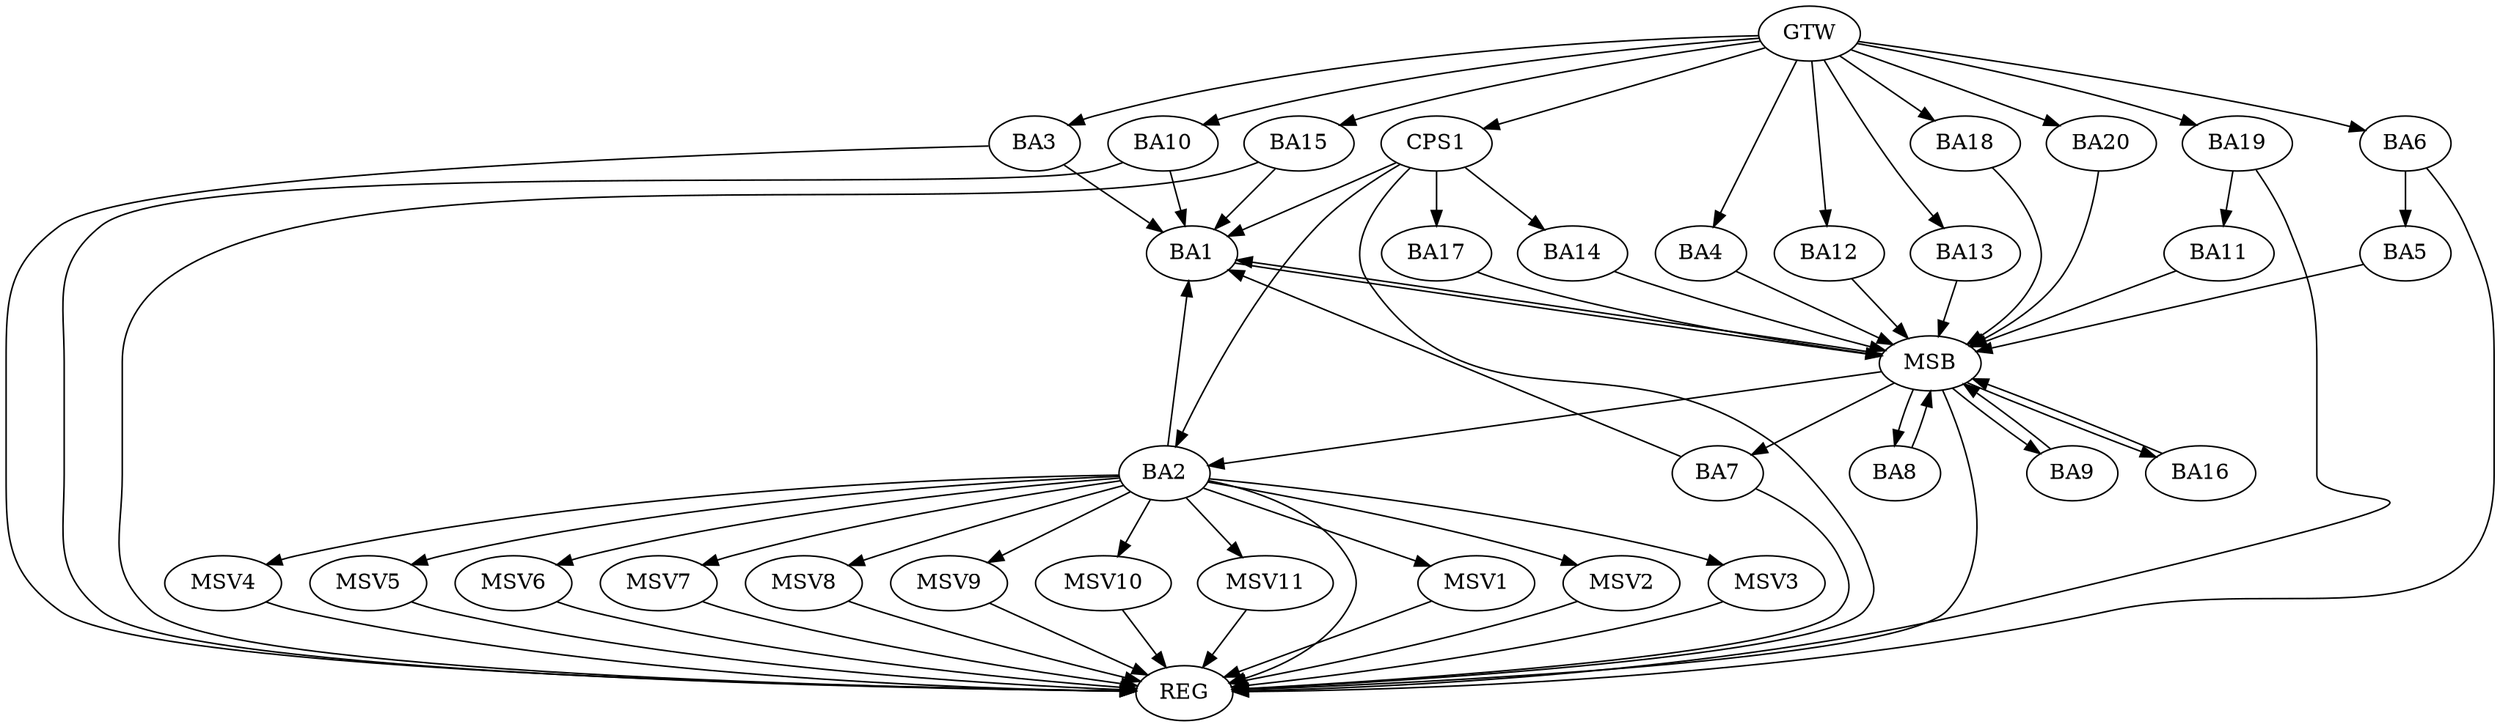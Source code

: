 strict digraph G {
  BA1 [ label="BA1" ];
  BA2 [ label="BA2" ];
  BA3 [ label="BA3" ];
  BA4 [ label="BA4" ];
  BA5 [ label="BA5" ];
  BA6 [ label="BA6" ];
  BA7 [ label="BA7" ];
  BA8 [ label="BA8" ];
  BA9 [ label="BA9" ];
  BA10 [ label="BA10" ];
  BA11 [ label="BA11" ];
  BA12 [ label="BA12" ];
  BA13 [ label="BA13" ];
  BA14 [ label="BA14" ];
  BA15 [ label="BA15" ];
  BA16 [ label="BA16" ];
  BA17 [ label="BA17" ];
  BA18 [ label="BA18" ];
  BA19 [ label="BA19" ];
  BA20 [ label="BA20" ];
  CPS1 [ label="CPS1" ];
  GTW [ label="GTW" ];
  REG [ label="REG" ];
  MSB [ label="MSB" ];
  MSV1 [ label="MSV1" ];
  MSV2 [ label="MSV2" ];
  MSV3 [ label="MSV3" ];
  MSV4 [ label="MSV4" ];
  MSV5 [ label="MSV5" ];
  MSV6 [ label="MSV6" ];
  MSV7 [ label="MSV7" ];
  MSV8 [ label="MSV8" ];
  MSV9 [ label="MSV9" ];
  MSV10 [ label="MSV10" ];
  MSV11 [ label="MSV11" ];
  BA2 -> BA1;
  BA3 -> BA1;
  BA6 -> BA5;
  BA7 -> BA1;
  BA10 -> BA1;
  BA15 -> BA1;
  BA19 -> BA11;
  CPS1 -> BA17;
  CPS1 -> BA1;
  CPS1 -> BA2;
  CPS1 -> BA14;
  GTW -> BA3;
  GTW -> BA4;
  GTW -> BA6;
  GTW -> BA10;
  GTW -> BA12;
  GTW -> BA13;
  GTW -> BA15;
  GTW -> BA18;
  GTW -> BA19;
  GTW -> BA20;
  GTW -> CPS1;
  BA2 -> REG;
  BA3 -> REG;
  BA6 -> REG;
  BA7 -> REG;
  BA10 -> REG;
  BA15 -> REG;
  BA19 -> REG;
  CPS1 -> REG;
  BA1 -> MSB;
  MSB -> BA2;
  MSB -> REG;
  BA4 -> MSB;
  BA5 -> MSB;
  MSB -> BA1;
  BA8 -> MSB;
  MSB -> BA7;
  BA9 -> MSB;
  MSB -> BA8;
  BA11 -> MSB;
  MSB -> BA9;
  BA12 -> MSB;
  BA13 -> MSB;
  BA14 -> MSB;
  BA16 -> MSB;
  BA17 -> MSB;
  BA18 -> MSB;
  MSB -> BA16;
  BA20 -> MSB;
  BA2 -> MSV1;
  BA2 -> MSV2;
  MSV1 -> REG;
  MSV2 -> REG;
  BA2 -> MSV3;
  MSV3 -> REG;
  BA2 -> MSV4;
  BA2 -> MSV5;
  MSV4 -> REG;
  MSV5 -> REG;
  BA2 -> MSV6;
  MSV6 -> REG;
  BA2 -> MSV7;
  BA2 -> MSV8;
  MSV7 -> REG;
  MSV8 -> REG;
  BA2 -> MSV9;
  MSV9 -> REG;
  BA2 -> MSV10;
  MSV10 -> REG;
  BA2 -> MSV11;
  MSV11 -> REG;
}
